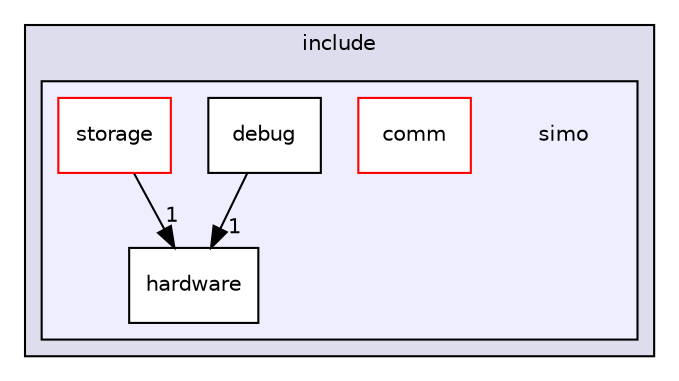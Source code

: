 digraph "core/include/simo" {
  compound=true
  node [ fontsize="10", fontname="Helvetica"];
  edge [ labelfontsize="10", labelfontname="Helvetica"];
  subgraph clusterdir_24d671cfcbc5d5238a6bd565a49d198f {
    graph [ bgcolor="#ddddee", pencolor="black", label="include" fontname="Helvetica", fontsize="10", URL="dir_24d671cfcbc5d5238a6bd565a49d198f.html"]
  subgraph clusterdir_eb293059644a82a490cf75e36ed4597e {
    graph [ bgcolor="#eeeeff", pencolor="black", label="" URL="dir_eb293059644a82a490cf75e36ed4597e.html"];
    dir_eb293059644a82a490cf75e36ed4597e [shape=plaintext label="simo"];
    dir_7be650b33193ecdab0ba581ffef38697 [shape=box label="comm" color="red" fillcolor="white" style="filled" URL="dir_7be650b33193ecdab0ba581ffef38697.html"];
    dir_6404d5ea7d2e0ae79dad13dbede13ef7 [shape=box label="debug" color="black" fillcolor="white" style="filled" URL="dir_6404d5ea7d2e0ae79dad13dbede13ef7.html"];
    dir_2fbf62330853db8854ddd88dde5ea014 [shape=box label="hardware" color="black" fillcolor="white" style="filled" URL="dir_2fbf62330853db8854ddd88dde5ea014.html"];
    dir_2c203a4cf206be49b0d957ecead522f3 [shape=box label="storage" color="red" fillcolor="white" style="filled" URL="dir_2c203a4cf206be49b0d957ecead522f3.html"];
  }
  }
  dir_2c203a4cf206be49b0d957ecead522f3->dir_2fbf62330853db8854ddd88dde5ea014 [headlabel="1", labeldistance=1.5 headhref="dir_000007_000006.html"];
  dir_6404d5ea7d2e0ae79dad13dbede13ef7->dir_2fbf62330853db8854ddd88dde5ea014 [headlabel="1", labeldistance=1.5 headhref="dir_000005_000006.html"];
}
